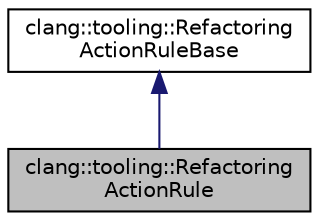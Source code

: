 digraph "clang::tooling::RefactoringActionRule"
{
 // LATEX_PDF_SIZE
  bgcolor="transparent";
  edge [fontname="Helvetica",fontsize="10",labelfontname="Helvetica",labelfontsize="10"];
  node [fontname="Helvetica",fontsize="10",shape=record];
  Node1 [label="clang::tooling::Refactoring\lActionRule",height=0.2,width=0.4,color="black", fillcolor="grey75", style="filled", fontcolor="black",tooltip="A refactoring action rule is a wrapper class around a specific refactoring action rule (SourceChangeR..."];
  Node2 -> Node1 [dir="back",color="midnightblue",fontsize="10",style="solid",fontname="Helvetica"];
  Node2 [label="clang::tooling::Refactoring\lActionRuleBase",height=0.2,width=0.4,color="black",URL="$classclang_1_1tooling_1_1RefactoringActionRuleBase.html",tooltip="A common refactoring action rule interface that defines the 'invoke' function that performs the refac..."];
}
